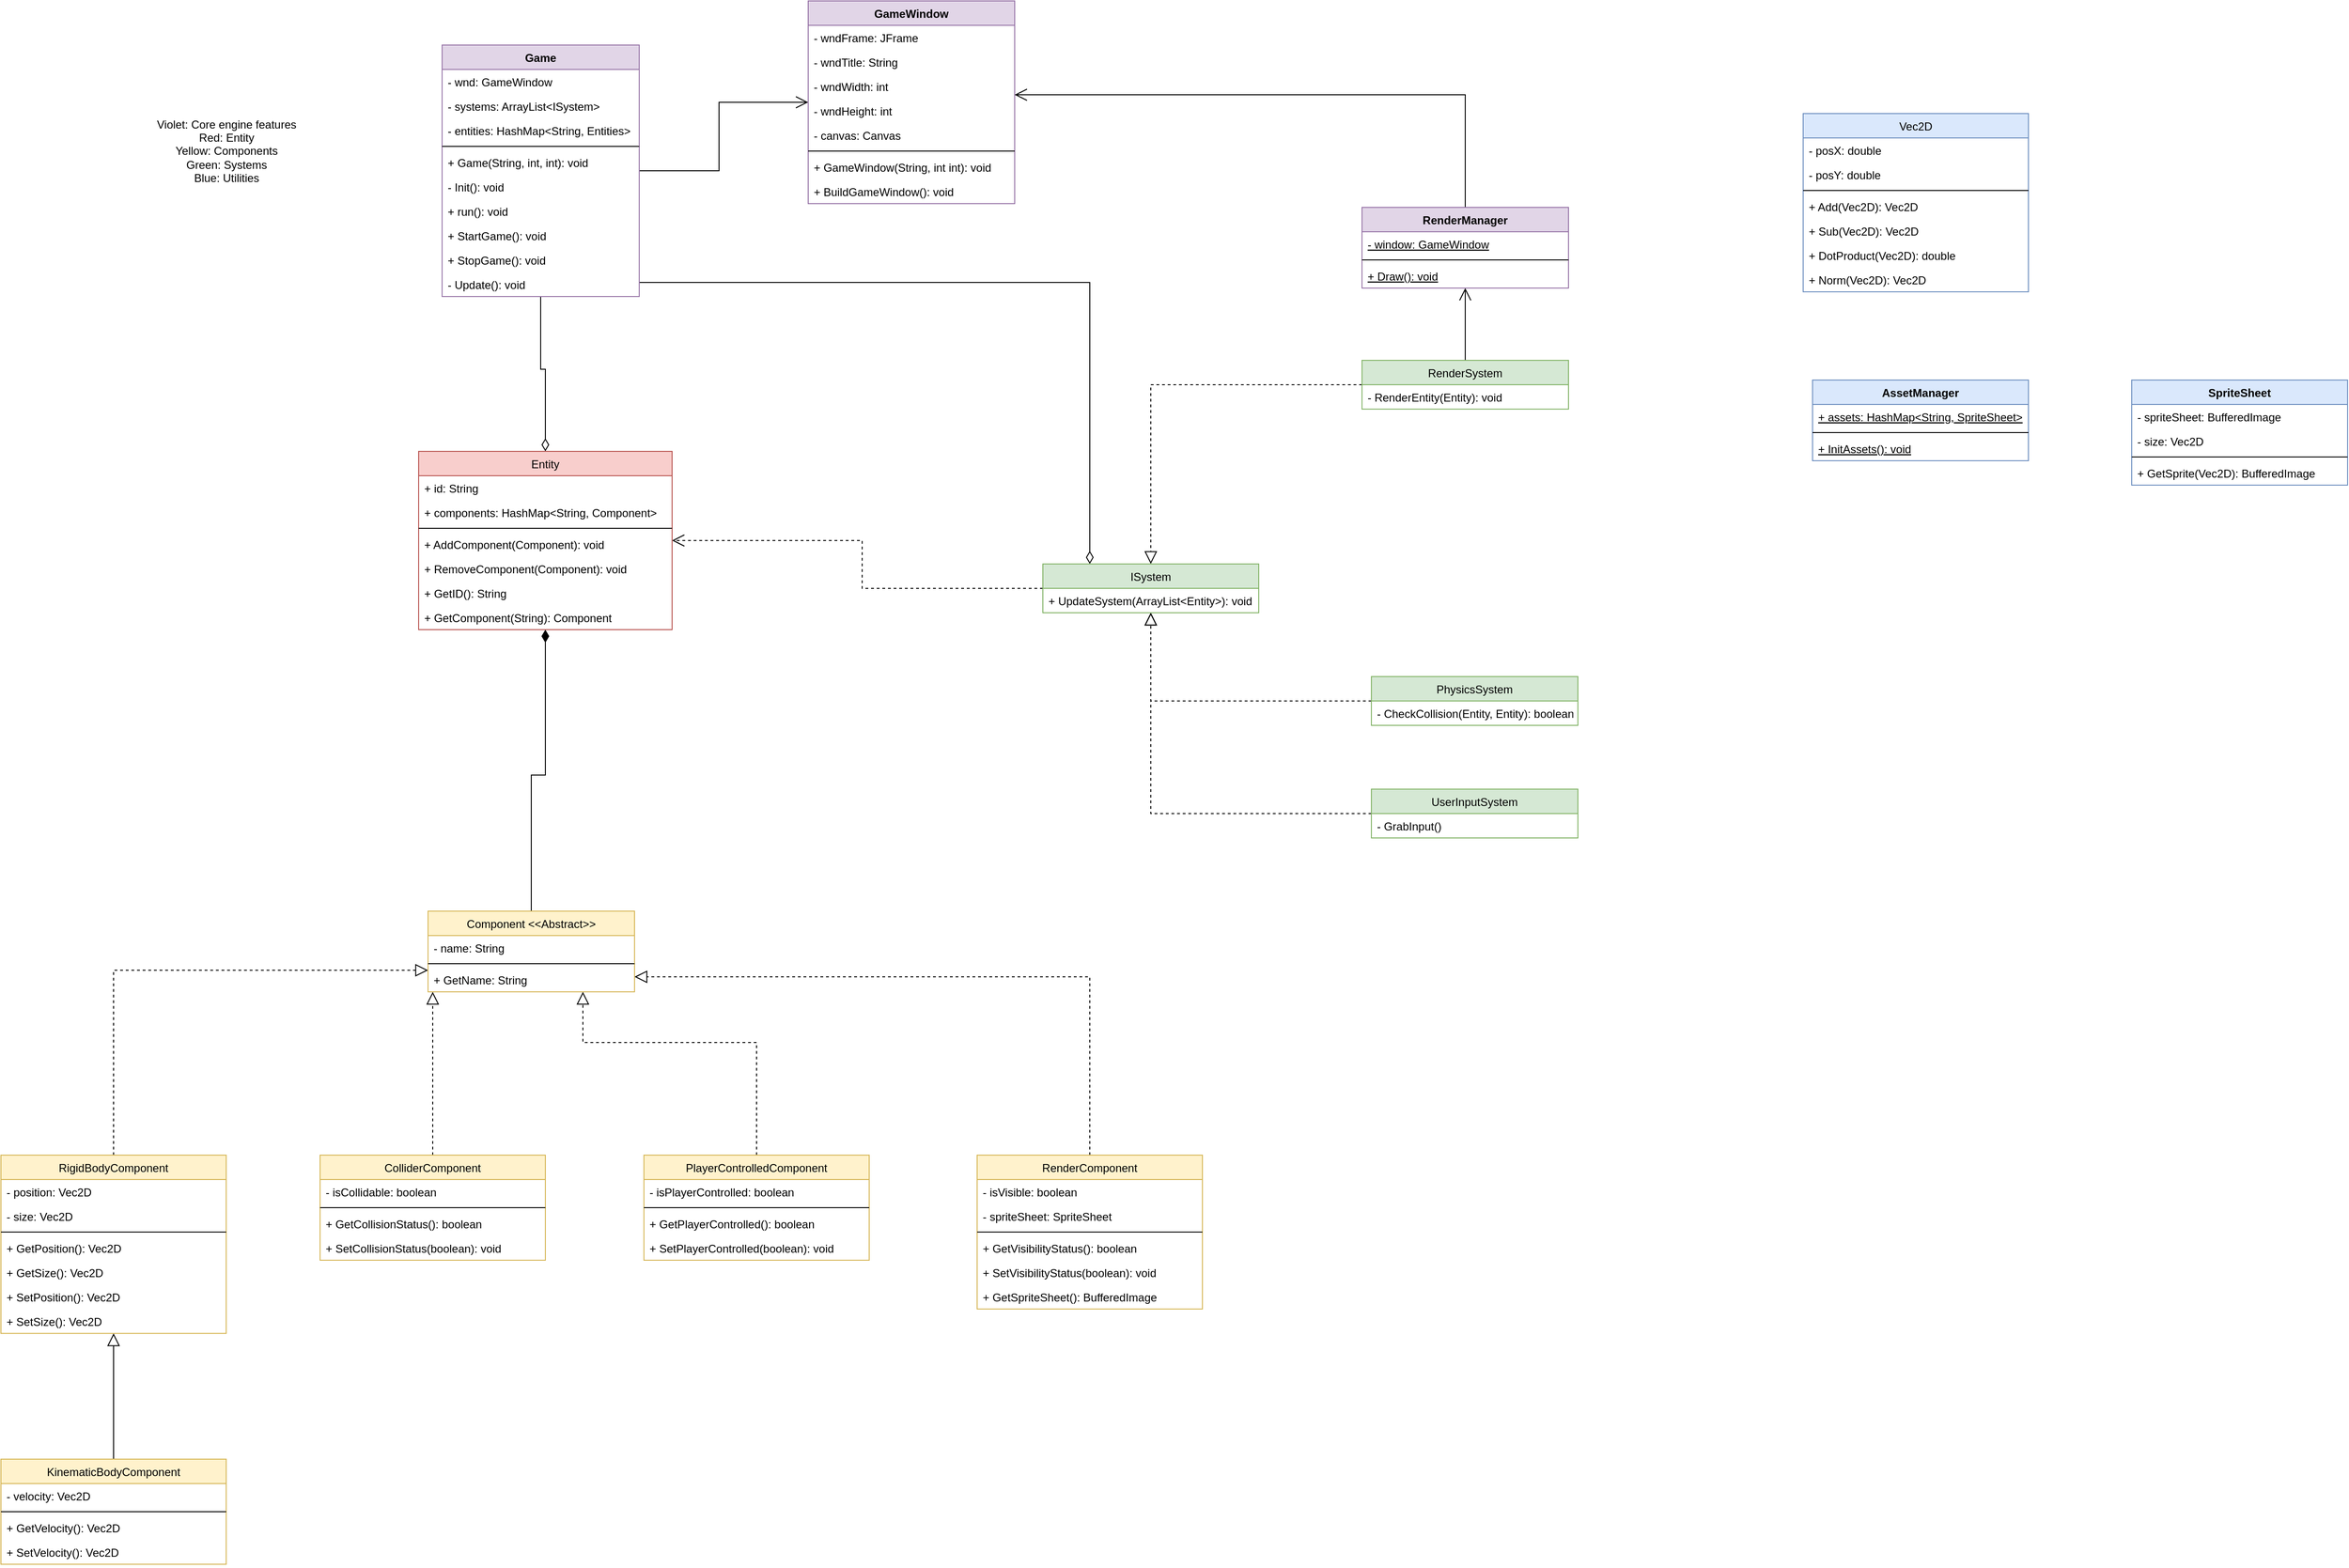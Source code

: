 <mxfile version="12.9.10" type="device"><diagram id="Itz4TSQ3YFfw3_4sLQN4" name="Page-1"><mxGraphModel dx="2035" dy="647" grid="1" gridSize="10" guides="1" tooltips="1" connect="1" arrows="1" fold="1" page="1" pageScale="1" pageWidth="850" pageHeight="1100" math="0" shadow="0"><root><mxCell id="0"/><mxCell id="1" parent="0"/><mxCell id="z13AJppP1nTu0gerqQno-36" style="edgeStyle=orthogonalEdgeStyle;rounded=0;orthogonalLoop=1;jettySize=auto;html=1;endArrow=open;endFill=0;endSize=11;" parent="1" source="z13AJppP1nTu0gerqQno-4" target="z13AJppP1nTu0gerqQno-8" edge="1"><mxGeometry relative="1" as="geometry"/></mxCell><mxCell id="z13AJppP1nTu0gerqQno-51" style="edgeStyle=orthogonalEdgeStyle;rounded=0;orthogonalLoop=1;jettySize=auto;html=1;endArrow=diamondThin;endFill=1;endSize=11;" parent="1" source="z13AJppP1nTu0gerqQno-47" target="z13AJppP1nTu0gerqQno-38" edge="1"><mxGeometry relative="1" as="geometry"><mxPoint x="710" y="760" as="targetPoint"/></mxGeometry></mxCell><mxCell id="z13AJppP1nTu0gerqQno-58" style="edgeStyle=orthogonalEdgeStyle;rounded=0;orthogonalLoop=1;jettySize=auto;html=1;dashed=1;endArrow=open;endFill=0;endSize=11;" parent="1" source="z13AJppP1nTu0gerqQno-42" target="z13AJppP1nTu0gerqQno-38" edge="1"><mxGeometry relative="1" as="geometry"/></mxCell><mxCell id="wofEB8bx046hVHouCtrW-28" style="edgeStyle=orthogonalEdgeStyle;rounded=0;orthogonalLoop=1;jettySize=auto;html=1;endArrow=diamondThin;endFill=0;endSize=11;" edge="1" parent="1" source="z13AJppP1nTu0gerqQno-4" target="z13AJppP1nTu0gerqQno-38"><mxGeometry relative="1" as="geometry"/></mxCell><mxCell id="wofEB8bx046hVHouCtrW-29" style="edgeStyle=orthogonalEdgeStyle;rounded=0;orthogonalLoop=1;jettySize=auto;html=1;endArrow=diamondThin;endFill=0;endSize=11;" edge="1" parent="1" source="z13AJppP1nTu0gerqQno-4" target="z13AJppP1nTu0gerqQno-42"><mxGeometry relative="1" as="geometry"><mxPoint x="630" y="270" as="sourcePoint"/><Array as="points"><mxPoint x="1070" y="340"/></Array></mxGeometry></mxCell><mxCell id="z13AJppP1nTu0gerqQno-4" value="Game" style="swimlane;fontStyle=1;align=center;verticalAlign=top;childLayout=stackLayout;horizontal=1;startSize=26;horizontalStack=0;resizeParent=1;resizeParentMax=0;resizeLast=0;collapsible=1;marginBottom=0;strokeColor=#9673a6;fillColor=#e1d5e7;" parent="1" vertex="1"><mxGeometry x="380" y="87" width="210" height="268" as="geometry"/></mxCell><mxCell id="z13AJppP1nTu0gerqQno-5" value="- wnd: GameWindow" style="text;strokeColor=none;fillColor=none;align=left;verticalAlign=top;spacingLeft=4;spacingRight=4;overflow=hidden;rotatable=0;points=[[0,0.5],[1,0.5]];portConstraint=eastwest;" parent="z13AJppP1nTu0gerqQno-4" vertex="1"><mxGeometry y="26" width="210" height="26" as="geometry"/></mxCell><mxCell id="wofEB8bx046hVHouCtrW-25" value="- systems: ArrayList&lt;ISystem&gt;" style="text;strokeColor=none;fillColor=none;align=left;verticalAlign=top;spacingLeft=4;spacingRight=4;overflow=hidden;rotatable=0;points=[[0,0.5],[1,0.5]];portConstraint=eastwest;" vertex="1" parent="z13AJppP1nTu0gerqQno-4"><mxGeometry y="52" width="210" height="26" as="geometry"/></mxCell><mxCell id="wofEB8bx046hVHouCtrW-27" value="- entities: HashMap&lt;String, Entities&gt;" style="text;strokeColor=none;fillColor=none;align=left;verticalAlign=top;spacingLeft=4;spacingRight=4;overflow=hidden;rotatable=0;points=[[0,0.5],[1,0.5]];portConstraint=eastwest;" vertex="1" parent="z13AJppP1nTu0gerqQno-4"><mxGeometry y="78" width="210" height="26" as="geometry"/></mxCell><mxCell id="z13AJppP1nTu0gerqQno-6" value="" style="line;strokeWidth=1;fillColor=none;align=left;verticalAlign=middle;spacingTop=-1;spacingLeft=3;spacingRight=3;rotatable=0;labelPosition=right;points=[];portConstraint=eastwest;" parent="z13AJppP1nTu0gerqQno-4" vertex="1"><mxGeometry y="104" width="210" height="8" as="geometry"/></mxCell><mxCell id="z13AJppP1nTu0gerqQno-7" value="+ Game(String, int, int): void" style="text;strokeColor=none;fillColor=none;align=left;verticalAlign=top;spacingLeft=4;spacingRight=4;overflow=hidden;rotatable=0;points=[[0,0.5],[1,0.5]];portConstraint=eastwest;" parent="z13AJppP1nTu0gerqQno-4" vertex="1"><mxGeometry y="112" width="210" height="26" as="geometry"/></mxCell><mxCell id="z13AJppP1nTu0gerqQno-18" value="- Init(): void" style="text;strokeColor=none;fillColor=none;align=left;verticalAlign=top;spacingLeft=4;spacingRight=4;overflow=hidden;rotatable=0;points=[[0,0.5],[1,0.5]];portConstraint=eastwest;" parent="z13AJppP1nTu0gerqQno-4" vertex="1"><mxGeometry y="138" width="210" height="26" as="geometry"/></mxCell><mxCell id="z13AJppP1nTu0gerqQno-19" value="+ run(): void" style="text;strokeColor=none;fillColor=none;align=left;verticalAlign=top;spacingLeft=4;spacingRight=4;overflow=hidden;rotatable=0;points=[[0,0.5],[1,0.5]];portConstraint=eastwest;" parent="z13AJppP1nTu0gerqQno-4" vertex="1"><mxGeometry y="164" width="210" height="26" as="geometry"/></mxCell><mxCell id="z13AJppP1nTu0gerqQno-20" value="+ StartGame(): void" style="text;strokeColor=none;fillColor=none;align=left;verticalAlign=top;spacingLeft=4;spacingRight=4;overflow=hidden;rotatable=0;points=[[0,0.5],[1,0.5]];portConstraint=eastwest;" parent="z13AJppP1nTu0gerqQno-4" vertex="1"><mxGeometry y="190" width="210" height="26" as="geometry"/></mxCell><mxCell id="z13AJppP1nTu0gerqQno-21" value="+ StopGame(): void&#10;" style="text;strokeColor=none;fillColor=none;align=left;verticalAlign=top;spacingLeft=4;spacingRight=4;overflow=hidden;rotatable=0;points=[[0,0.5],[1,0.5]];portConstraint=eastwest;" parent="z13AJppP1nTu0gerqQno-4" vertex="1"><mxGeometry y="216" width="210" height="26" as="geometry"/></mxCell><mxCell id="z13AJppP1nTu0gerqQno-23" value="- Update(): void" style="text;strokeColor=none;fillColor=none;align=left;verticalAlign=top;spacingLeft=4;spacingRight=4;overflow=hidden;rotatable=0;points=[[0,0.5],[1,0.5]];portConstraint=eastwest;" parent="z13AJppP1nTu0gerqQno-4" vertex="1"><mxGeometry y="242" width="210" height="26" as="geometry"/></mxCell><mxCell id="z13AJppP1nTu0gerqQno-8" value="GameWindow&#10;" style="swimlane;fontStyle=1;align=center;verticalAlign=top;childLayout=stackLayout;horizontal=1;startSize=26;horizontalStack=0;resizeParent=1;resizeParentMax=0;resizeLast=0;collapsible=1;marginBottom=0;strokeColor=#9673a6;fillColor=#e1d5e7;" parent="1" vertex="1"><mxGeometry x="770" y="40" width="220" height="216" as="geometry"/></mxCell><mxCell id="z13AJppP1nTu0gerqQno-9" value="- wndFrame: JFrame" style="text;strokeColor=none;fillColor=none;align=left;verticalAlign=top;spacingLeft=4;spacingRight=4;overflow=hidden;rotatable=0;points=[[0,0.5],[1,0.5]];portConstraint=eastwest;" parent="z13AJppP1nTu0gerqQno-8" vertex="1"><mxGeometry y="26" width="220" height="26" as="geometry"/></mxCell><mxCell id="z13AJppP1nTu0gerqQno-13" value="- wndTitle: String" style="text;strokeColor=none;fillColor=none;align=left;verticalAlign=top;spacingLeft=4;spacingRight=4;overflow=hidden;rotatable=0;points=[[0,0.5],[1,0.5]];portConstraint=eastwest;" parent="z13AJppP1nTu0gerqQno-8" vertex="1"><mxGeometry y="52" width="220" height="26" as="geometry"/></mxCell><mxCell id="z13AJppP1nTu0gerqQno-12" value="- wndWidth: int" style="text;strokeColor=none;fillColor=none;align=left;verticalAlign=top;spacingLeft=4;spacingRight=4;overflow=hidden;rotatable=0;points=[[0,0.5],[1,0.5]];portConstraint=eastwest;" parent="z13AJppP1nTu0gerqQno-8" vertex="1"><mxGeometry y="78" width="220" height="26" as="geometry"/></mxCell><mxCell id="z13AJppP1nTu0gerqQno-14" value="- wndHeight: int" style="text;strokeColor=none;fillColor=none;align=left;verticalAlign=top;spacingLeft=4;spacingRight=4;overflow=hidden;rotatable=0;points=[[0,0.5],[1,0.5]];portConstraint=eastwest;" parent="z13AJppP1nTu0gerqQno-8" vertex="1"><mxGeometry y="104" width="220" height="26" as="geometry"/></mxCell><mxCell id="z13AJppP1nTu0gerqQno-15" value="- canvas: Canvas" style="text;strokeColor=none;fillColor=none;align=left;verticalAlign=top;spacingLeft=4;spacingRight=4;overflow=hidden;rotatable=0;points=[[0,0.5],[1,0.5]];portConstraint=eastwest;" parent="z13AJppP1nTu0gerqQno-8" vertex="1"><mxGeometry y="130" width="220" height="26" as="geometry"/></mxCell><mxCell id="z13AJppP1nTu0gerqQno-10" value="" style="line;strokeWidth=1;fillColor=none;align=left;verticalAlign=middle;spacingTop=-1;spacingLeft=3;spacingRight=3;rotatable=0;labelPosition=right;points=[];portConstraint=eastwest;" parent="z13AJppP1nTu0gerqQno-8" vertex="1"><mxGeometry y="156" width="220" height="8" as="geometry"/></mxCell><mxCell id="z13AJppP1nTu0gerqQno-11" value="+ GameWindow(String, int int): void" style="text;strokeColor=none;fillColor=none;align=left;verticalAlign=top;spacingLeft=4;spacingRight=4;overflow=hidden;rotatable=0;points=[[0,0.5],[1,0.5]];portConstraint=eastwest;" parent="z13AJppP1nTu0gerqQno-8" vertex="1"><mxGeometry y="164" width="220" height="26" as="geometry"/></mxCell><mxCell id="z13AJppP1nTu0gerqQno-16" value="+ BuildGameWindow(): void" style="text;strokeColor=none;fillColor=none;align=left;verticalAlign=top;spacingLeft=4;spacingRight=4;overflow=hidden;rotatable=0;points=[[0,0.5],[1,0.5]];portConstraint=eastwest;" parent="z13AJppP1nTu0gerqQno-8" vertex="1"><mxGeometry y="190" width="220" height="26" as="geometry"/></mxCell><mxCell id="z13AJppP1nTu0gerqQno-69" style="edgeStyle=orthogonalEdgeStyle;rounded=0;orthogonalLoop=1;jettySize=auto;html=1;dashed=1;endArrow=block;endFill=0;endSize=11;" parent="1" source="z13AJppP1nTu0gerqQno-61" target="z13AJppP1nTu0gerqQno-47" edge="1"><mxGeometry relative="1" as="geometry"><mxPoint x="230" y="960" as="targetPoint"/><Array as="points"><mxPoint x="30" y="1073"/></Array></mxGeometry></mxCell><mxCell id="wofEB8bx046hVHouCtrW-44" style="edgeStyle=orthogonalEdgeStyle;rounded=0;orthogonalLoop=1;jettySize=auto;html=1;endArrow=open;endFill=0;endSize=11;" edge="1" parent="1" source="wofEB8bx046hVHouCtrW-8" target="wofEB8bx046hVHouCtrW-31"><mxGeometry relative="1" as="geometry"/></mxCell><mxCell id="z13AJppP1nTu0gerqQno-80" style="edgeStyle=orthogonalEdgeStyle;rounded=0;orthogonalLoop=1;jettySize=auto;html=1;endArrow=block;endFill=0;endSize=11;" parent="1" source="z13AJppP1nTu0gerqQno-73" target="z13AJppP1nTu0gerqQno-61" edge="1"><mxGeometry relative="1" as="geometry"/></mxCell><mxCell id="wofEB8bx046hVHouCtrW-11" style="edgeStyle=orthogonalEdgeStyle;rounded=0;orthogonalLoop=1;jettySize=auto;html=1;dashed=1;endArrow=block;endFill=0;endSize=11;" edge="1" parent="1" source="wofEB8bx046hVHouCtrW-2" target="z13AJppP1nTu0gerqQno-42"><mxGeometry relative="1" as="geometry"/></mxCell><mxCell id="wofEB8bx046hVHouCtrW-13" style="edgeStyle=orthogonalEdgeStyle;rounded=0;orthogonalLoop=1;jettySize=auto;html=1;dashed=1;endArrow=block;endFill=0;endSize=11;" edge="1" parent="1" source="wofEB8bx046hVHouCtrW-8" target="z13AJppP1nTu0gerqQno-42"><mxGeometry relative="1" as="geometry"/></mxCell><mxCell id="wofEB8bx046hVHouCtrW-17" style="edgeStyle=orthogonalEdgeStyle;rounded=0;orthogonalLoop=1;jettySize=auto;html=1;dashed=1;endArrow=block;endFill=0;endSize=11;" edge="1" parent="1" source="wofEB8bx046hVHouCtrW-14" target="z13AJppP1nTu0gerqQno-42"><mxGeometry relative="1" as="geometry"/></mxCell><mxCell id="z13AJppP1nTu0gerqQno-92" style="edgeStyle=orthogonalEdgeStyle;rounded=0;orthogonalLoop=1;jettySize=auto;html=1;endArrow=block;endFill=0;endSize=11;dashed=1;" parent="1" source="z13AJppP1nTu0gerqQno-82" target="z13AJppP1nTu0gerqQno-47" edge="1"><mxGeometry relative="1" as="geometry"><mxPoint x="475" y="1160" as="targetPoint"/><Array as="points"><mxPoint x="370" y="1130"/><mxPoint x="370" y="1130"/></Array></mxGeometry></mxCell><mxCell id="wofEB8bx046hVHouCtrW-23" style="edgeStyle=orthogonalEdgeStyle;rounded=0;orthogonalLoop=1;jettySize=auto;html=1;dashed=1;endArrow=block;endFill=0;endSize=11;" edge="1" parent="1" source="wofEB8bx046hVHouCtrW-18" target="z13AJppP1nTu0gerqQno-47"><mxGeometry relative="1" as="geometry"><Array as="points"><mxPoint x="715" y="1150"/><mxPoint x="530" y="1150"/></Array></mxGeometry></mxCell><mxCell id="z13AJppP1nTu0gerqQno-38" value="Entity" style="swimlane;fontStyle=0;childLayout=stackLayout;horizontal=1;startSize=26;fillColor=#f8cecc;horizontalStack=0;resizeParent=1;resizeParentMax=0;resizeLast=0;collapsible=1;marginBottom=0;strokeColor=#b85450;" parent="1" vertex="1"><mxGeometry x="355" y="520" width="270" height="190" as="geometry"/></mxCell><mxCell id="z13AJppP1nTu0gerqQno-39" value="+ id: String" style="text;strokeColor=none;fillColor=none;align=left;verticalAlign=top;spacingLeft=4;spacingRight=4;overflow=hidden;rotatable=0;points=[[0,0.5],[1,0.5]];portConstraint=eastwest;" parent="z13AJppP1nTu0gerqQno-38" vertex="1"><mxGeometry y="26" width="270" height="26" as="geometry"/></mxCell><mxCell id="z13AJppP1nTu0gerqQno-41" value="+ components: HashMap&lt;String, Component&gt;" style="text;strokeColor=none;fillColor=none;align=left;verticalAlign=top;spacingLeft=4;spacingRight=4;overflow=hidden;rotatable=0;points=[[0,0.5],[1,0.5]];portConstraint=eastwest;" parent="z13AJppP1nTu0gerqQno-38" vertex="1"><mxGeometry y="52" width="270" height="26" as="geometry"/></mxCell><mxCell id="z13AJppP1nTu0gerqQno-55" value="" style="line;strokeWidth=1;fillColor=none;align=left;verticalAlign=middle;spacingTop=-1;spacingLeft=3;spacingRight=3;rotatable=0;labelPosition=right;points=[];portConstraint=eastwest;" parent="z13AJppP1nTu0gerqQno-38" vertex="1"><mxGeometry y="78" width="270" height="8" as="geometry"/></mxCell><mxCell id="z13AJppP1nTu0gerqQno-56" value="+ AddComponent(Component): void" style="text;strokeColor=none;fillColor=none;align=left;verticalAlign=top;spacingLeft=4;spacingRight=4;overflow=hidden;rotatable=0;points=[[0,0.5],[1,0.5]];portConstraint=eastwest;" parent="z13AJppP1nTu0gerqQno-38" vertex="1"><mxGeometry y="86" width="270" height="26" as="geometry"/></mxCell><mxCell id="z13AJppP1nTu0gerqQno-57" value="+ RemoveComponent(Component): void" style="text;strokeColor=none;fillColor=none;align=left;verticalAlign=top;spacingLeft=4;spacingRight=4;overflow=hidden;rotatable=0;points=[[0,0.5],[1,0.5]];portConstraint=eastwest;" parent="z13AJppP1nTu0gerqQno-38" vertex="1"><mxGeometry y="112" width="270" height="26" as="geometry"/></mxCell><mxCell id="wofEB8bx046hVHouCtrW-24" value="+ GetID(): String" style="text;strokeColor=none;fillColor=none;align=left;verticalAlign=top;spacingLeft=4;spacingRight=4;overflow=hidden;rotatable=0;points=[[0,0.5],[1,0.5]];portConstraint=eastwest;" vertex="1" parent="z13AJppP1nTu0gerqQno-38"><mxGeometry y="138" width="270" height="26" as="geometry"/></mxCell><mxCell id="wofEB8bx046hVHouCtrW-63" value="+ GetComponent(String): Component" style="text;strokeColor=none;fillColor=none;align=left;verticalAlign=top;spacingLeft=4;spacingRight=4;overflow=hidden;rotatable=0;points=[[0,0.5],[1,0.5]];portConstraint=eastwest;" vertex="1" parent="z13AJppP1nTu0gerqQno-38"><mxGeometry y="164" width="270" height="26" as="geometry"/></mxCell><mxCell id="wofEB8bx046hVHouCtrW-52" style="edgeStyle=orthogonalEdgeStyle;rounded=0;orthogonalLoop=1;jettySize=auto;html=1;endArrow=block;endFill=0;endSize=11;dashed=1;" edge="1" parent="1" source="wofEB8bx046hVHouCtrW-45" target="z13AJppP1nTu0gerqQno-47"><mxGeometry relative="1" as="geometry"><Array as="points"><mxPoint x="1070" y="1080"/></Array></mxGeometry></mxCell><mxCell id="wofEB8bx046hVHouCtrW-8" value="RenderSystem" style="swimlane;fontStyle=0;childLayout=stackLayout;horizontal=1;startSize=26;fillColor=#d5e8d4;horizontalStack=0;resizeParent=1;resizeParentMax=0;resizeLast=0;collapsible=1;marginBottom=0;strokeColor=#82b366;" vertex="1" parent="1"><mxGeometry x="1360" y="423" width="220" height="52" as="geometry"/></mxCell><mxCell id="wofEB8bx046hVHouCtrW-9" value="- RenderEntity(Entity): void" style="text;strokeColor=none;fillColor=none;align=left;verticalAlign=top;spacingLeft=4;spacingRight=4;overflow=hidden;rotatable=0;points=[[0,0.5],[1,0.5]];portConstraint=eastwest;" vertex="1" parent="wofEB8bx046hVHouCtrW-8"><mxGeometry y="26" width="220" height="26" as="geometry"/></mxCell><mxCell id="wofEB8bx046hVHouCtrW-54" style="edgeStyle=orthogonalEdgeStyle;rounded=0;orthogonalLoop=1;jettySize=auto;html=1;endArrow=open;endFill=0;endSize=11;" edge="1" parent="1" source="wofEB8bx046hVHouCtrW-31" target="z13AJppP1nTu0gerqQno-8"><mxGeometry relative="1" as="geometry"><Array as="points"><mxPoint x="1470" y="140"/></Array></mxGeometry></mxCell><mxCell id="wofEB8bx046hVHouCtrW-31" value="RenderManager&#10;" style="swimlane;fontStyle=1;align=center;verticalAlign=top;childLayout=stackLayout;horizontal=1;startSize=26;horizontalStack=0;resizeParent=1;resizeParentMax=0;resizeLast=0;collapsible=1;marginBottom=0;strokeColor=#9673a6;fillColor=#e1d5e7;" vertex="1" parent="1"><mxGeometry x="1360" y="260" width="220" height="86" as="geometry"/></mxCell><mxCell id="wofEB8bx046hVHouCtrW-55" value="- window: GameWindow" style="text;strokeColor=none;fillColor=none;align=left;verticalAlign=top;spacingLeft=4;spacingRight=4;overflow=hidden;rotatable=0;points=[[0,0.5],[1,0.5]];portConstraint=eastwest;fontStyle=4" vertex="1" parent="wofEB8bx046hVHouCtrW-31"><mxGeometry y="26" width="220" height="26" as="geometry"/></mxCell><mxCell id="wofEB8bx046hVHouCtrW-56" value="" style="line;strokeWidth=1;fillColor=none;align=left;verticalAlign=middle;spacingTop=-1;spacingLeft=3;spacingRight=3;rotatable=0;labelPosition=right;points=[];portConstraint=eastwest;" vertex="1" parent="wofEB8bx046hVHouCtrW-31"><mxGeometry y="52" width="220" height="8" as="geometry"/></mxCell><mxCell id="wofEB8bx046hVHouCtrW-43" value="+ Draw(): void" style="text;strokeColor=none;fillColor=none;align=left;verticalAlign=top;spacingLeft=4;spacingRight=4;overflow=hidden;rotatable=0;points=[[0,0.5],[1,0.5]];portConstraint=eastwest;fontStyle=4" vertex="1" parent="wofEB8bx046hVHouCtrW-31"><mxGeometry y="60" width="220" height="26" as="geometry"/></mxCell><mxCell id="wofEB8bx046hVHouCtrW-35" value="Vec2D" style="swimlane;fontStyle=0;childLayout=stackLayout;horizontal=1;startSize=26;fillColor=#dae8fc;horizontalStack=0;resizeParent=1;resizeParentMax=0;resizeLast=0;collapsible=1;marginBottom=0;strokeColor=#6c8ebf;" vertex="1" parent="1"><mxGeometry x="1830" y="160" width="240" height="190" as="geometry"/></mxCell><mxCell id="wofEB8bx046hVHouCtrW-36" value="- posX: double" style="text;strokeColor=none;fillColor=none;align=left;verticalAlign=top;spacingLeft=4;spacingRight=4;overflow=hidden;rotatable=0;points=[[0,0.5],[1,0.5]];portConstraint=eastwest;" vertex="1" parent="wofEB8bx046hVHouCtrW-35"><mxGeometry y="26" width="240" height="26" as="geometry"/></mxCell><mxCell id="wofEB8bx046hVHouCtrW-37" value="- posY: double" style="text;strokeColor=none;fillColor=none;align=left;verticalAlign=top;spacingLeft=4;spacingRight=4;overflow=hidden;rotatable=0;points=[[0,0.5],[1,0.5]];portConstraint=eastwest;" vertex="1" parent="wofEB8bx046hVHouCtrW-35"><mxGeometry y="52" width="240" height="26" as="geometry"/></mxCell><mxCell id="wofEB8bx046hVHouCtrW-38" value="" style="line;strokeWidth=1;fillColor=none;align=left;verticalAlign=middle;spacingTop=-1;spacingLeft=3;spacingRight=3;rotatable=0;labelPosition=right;points=[];portConstraint=eastwest;" vertex="1" parent="wofEB8bx046hVHouCtrW-35"><mxGeometry y="78" width="240" height="8" as="geometry"/></mxCell><mxCell id="wofEB8bx046hVHouCtrW-39" value="+ Add(Vec2D): Vec2D" style="text;strokeColor=none;fillColor=none;align=left;verticalAlign=top;spacingLeft=4;spacingRight=4;overflow=hidden;rotatable=0;points=[[0,0.5],[1,0.5]];portConstraint=eastwest;" vertex="1" parent="wofEB8bx046hVHouCtrW-35"><mxGeometry y="86" width="240" height="26" as="geometry"/></mxCell><mxCell id="wofEB8bx046hVHouCtrW-40" value="+ Sub(Vec2D): Vec2D" style="text;strokeColor=none;fillColor=none;align=left;verticalAlign=top;spacingLeft=4;spacingRight=4;overflow=hidden;rotatable=0;points=[[0,0.5],[1,0.5]];portConstraint=eastwest;" vertex="1" parent="wofEB8bx046hVHouCtrW-35"><mxGeometry y="112" width="240" height="26" as="geometry"/></mxCell><mxCell id="wofEB8bx046hVHouCtrW-41" value="+ DotProduct(Vec2D): double" style="text;strokeColor=none;fillColor=none;align=left;verticalAlign=top;spacingLeft=4;spacingRight=4;overflow=hidden;rotatable=0;points=[[0,0.5],[1,0.5]];portConstraint=eastwest;" vertex="1" parent="wofEB8bx046hVHouCtrW-35"><mxGeometry y="138" width="240" height="26" as="geometry"/></mxCell><mxCell id="wofEB8bx046hVHouCtrW-42" value="+ Norm(Vec2D): Vec2D" style="text;strokeColor=none;fillColor=none;align=left;verticalAlign=top;spacingLeft=4;spacingRight=4;overflow=hidden;rotatable=0;points=[[0,0.5],[1,0.5]];portConstraint=eastwest;" vertex="1" parent="wofEB8bx046hVHouCtrW-35"><mxGeometry y="164" width="240" height="26" as="geometry"/></mxCell><mxCell id="z13AJppP1nTu0gerqQno-24" value="AssetManager" style="swimlane;fontStyle=1;align=center;verticalAlign=top;childLayout=stackLayout;horizontal=1;startSize=26;horizontalStack=0;resizeParent=1;resizeParentMax=0;resizeLast=0;collapsible=1;marginBottom=0;strokeColor=#6c8ebf;fillColor=#dae8fc;" parent="1" vertex="1"><mxGeometry x="1840" y="444" width="230" height="86" as="geometry"/></mxCell><mxCell id="z13AJppP1nTu0gerqQno-34" value="+ assets: HashMap&lt;String, SpriteSheet&gt;" style="text;strokeColor=none;fillColor=none;align=left;verticalAlign=top;spacingLeft=4;spacingRight=4;overflow=hidden;rotatable=0;points=[[0,0.5],[1,0.5]];portConstraint=eastwest;fontStyle=4" parent="z13AJppP1nTu0gerqQno-24" vertex="1"><mxGeometry y="26" width="230" height="26" as="geometry"/></mxCell><mxCell id="z13AJppP1nTu0gerqQno-30" value="" style="line;strokeWidth=1;fillColor=none;align=left;verticalAlign=middle;spacingTop=-1;spacingLeft=3;spacingRight=3;rotatable=0;labelPosition=right;points=[];portConstraint=eastwest;" parent="z13AJppP1nTu0gerqQno-24" vertex="1"><mxGeometry y="52" width="230" height="8" as="geometry"/></mxCell><mxCell id="z13AJppP1nTu0gerqQno-32" value="+ InitAssets(): void" style="text;strokeColor=none;fillColor=none;align=left;verticalAlign=top;spacingLeft=4;spacingRight=4;overflow=hidden;rotatable=0;points=[[0,0.5],[1,0.5]];portConstraint=eastwest;fontStyle=4" parent="z13AJppP1nTu0gerqQno-24" vertex="1"><mxGeometry y="60" width="230" height="26" as="geometry"/></mxCell><mxCell id="z13AJppP1nTu0gerqQno-47" value="Component &lt;&lt;Abstract&gt;&gt;" style="swimlane;fontStyle=0;childLayout=stackLayout;horizontal=1;startSize=26;fillColor=#fff2cc;horizontalStack=0;resizeParent=1;resizeParentMax=0;resizeLast=0;collapsible=1;marginBottom=0;strokeColor=#d6b656;" parent="1" vertex="1"><mxGeometry x="365" y="1010" width="220" height="86" as="geometry"/></mxCell><mxCell id="z13AJppP1nTu0gerqQno-70" value="- name: String" style="text;strokeColor=none;fillColor=none;align=left;verticalAlign=top;spacingLeft=4;spacingRight=4;overflow=hidden;rotatable=0;points=[[0,0.5],[1,0.5]];portConstraint=eastwest;" parent="z13AJppP1nTu0gerqQno-47" vertex="1"><mxGeometry y="26" width="220" height="26" as="geometry"/></mxCell><mxCell id="z13AJppP1nTu0gerqQno-72" value="" style="line;strokeWidth=1;fillColor=none;align=left;verticalAlign=middle;spacingTop=-1;spacingLeft=3;spacingRight=3;rotatable=0;labelPosition=right;points=[];portConstraint=eastwest;" parent="z13AJppP1nTu0gerqQno-47" vertex="1"><mxGeometry y="52" width="220" height="8" as="geometry"/></mxCell><mxCell id="z13AJppP1nTu0gerqQno-71" value="+ GetName: String" style="text;strokeColor=none;fillColor=none;align=left;verticalAlign=top;spacingLeft=4;spacingRight=4;overflow=hidden;rotatable=0;points=[[0,0.5],[1,0.5]];portConstraint=eastwest;" parent="z13AJppP1nTu0gerqQno-47" vertex="1"><mxGeometry y="60" width="220" height="26" as="geometry"/></mxCell><mxCell id="wofEB8bx046hVHouCtrW-58" value="SpriteSheet" style="swimlane;fontStyle=1;align=center;verticalAlign=top;childLayout=stackLayout;horizontal=1;startSize=26;horizontalStack=0;resizeParent=1;resizeParentMax=0;resizeLast=0;collapsible=1;marginBottom=0;strokeColor=#6c8ebf;fillColor=#dae8fc;" vertex="1" parent="1"><mxGeometry x="2180" y="444" width="230" height="112" as="geometry"/></mxCell><mxCell id="wofEB8bx046hVHouCtrW-59" value="- spriteSheet: BufferedImage&#10;" style="text;strokeColor=none;fillColor=none;align=left;verticalAlign=top;spacingLeft=4;spacingRight=4;overflow=hidden;rotatable=0;points=[[0,0.5],[1,0.5]];portConstraint=eastwest;fontStyle=0" vertex="1" parent="wofEB8bx046hVHouCtrW-58"><mxGeometry y="26" width="230" height="26" as="geometry"/></mxCell><mxCell id="wofEB8bx046hVHouCtrW-62" value="- size: Vec2D" style="text;strokeColor=none;fillColor=none;align=left;verticalAlign=top;spacingLeft=4;spacingRight=4;overflow=hidden;rotatable=0;points=[[0,0.5],[1,0.5]];portConstraint=eastwest;fontStyle=0" vertex="1" parent="wofEB8bx046hVHouCtrW-58"><mxGeometry y="52" width="230" height="26" as="geometry"/></mxCell><mxCell id="wofEB8bx046hVHouCtrW-60" value="" style="line;strokeWidth=1;fillColor=none;align=left;verticalAlign=middle;spacingTop=-1;spacingLeft=3;spacingRight=3;rotatable=0;labelPosition=right;points=[];portConstraint=eastwest;" vertex="1" parent="wofEB8bx046hVHouCtrW-58"><mxGeometry y="78" width="230" height="8" as="geometry"/></mxCell><mxCell id="wofEB8bx046hVHouCtrW-61" value="+ GetSprite(Vec2D): BufferedImage" style="text;strokeColor=none;fillColor=none;align=left;verticalAlign=top;spacingLeft=4;spacingRight=4;overflow=hidden;rotatable=0;points=[[0,0.5],[1,0.5]];portConstraint=eastwest;fontStyle=0" vertex="1" parent="wofEB8bx046hVHouCtrW-58"><mxGeometry y="86" width="230" height="26" as="geometry"/></mxCell><mxCell id="z13AJppP1nTu0gerqQno-61" value="RigidBodyComponent" style="swimlane;fontStyle=0;childLayout=stackLayout;horizontal=1;startSize=26;fillColor=#fff2cc;horizontalStack=0;resizeParent=1;resizeParentMax=0;resizeLast=0;collapsible=1;marginBottom=0;strokeColor=#d6b656;" parent="1" vertex="1"><mxGeometry x="-90" y="1270" width="240" height="190" as="geometry"/></mxCell><mxCell id="z13AJppP1nTu0gerqQno-67" value="- position: Vec2D" style="text;strokeColor=none;fillColor=none;align=left;verticalAlign=top;spacingLeft=4;spacingRight=4;overflow=hidden;rotatable=0;points=[[0,0.5],[1,0.5]];portConstraint=eastwest;" parent="z13AJppP1nTu0gerqQno-61" vertex="1"><mxGeometry y="26" width="240" height="26" as="geometry"/></mxCell><mxCell id="z13AJppP1nTu0gerqQno-68" value="- size: Vec2D" style="text;strokeColor=none;fillColor=none;align=left;verticalAlign=top;spacingLeft=4;spacingRight=4;overflow=hidden;rotatable=0;points=[[0,0.5],[1,0.5]];portConstraint=eastwest;" parent="z13AJppP1nTu0gerqQno-61" vertex="1"><mxGeometry y="52" width="240" height="26" as="geometry"/></mxCell><mxCell id="z13AJppP1nTu0gerqQno-64" value="" style="line;strokeWidth=1;fillColor=none;align=left;verticalAlign=middle;spacingTop=-1;spacingLeft=3;spacingRight=3;rotatable=0;labelPosition=right;points=[];portConstraint=eastwest;" parent="z13AJppP1nTu0gerqQno-61" vertex="1"><mxGeometry y="78" width="240" height="8" as="geometry"/></mxCell><mxCell id="z13AJppP1nTu0gerqQno-65" value="+ GetPosition(): Vec2D" style="text;strokeColor=none;fillColor=none;align=left;verticalAlign=top;spacingLeft=4;spacingRight=4;overflow=hidden;rotatable=0;points=[[0,0.5],[1,0.5]];portConstraint=eastwest;" parent="z13AJppP1nTu0gerqQno-61" vertex="1"><mxGeometry y="86" width="240" height="26" as="geometry"/></mxCell><mxCell id="z13AJppP1nTu0gerqQno-81" value="+ GetSize(): Vec2D" style="text;strokeColor=none;fillColor=none;align=left;verticalAlign=top;spacingLeft=4;spacingRight=4;overflow=hidden;rotatable=0;points=[[0,0.5],[1,0.5]];portConstraint=eastwest;" parent="z13AJppP1nTu0gerqQno-61" vertex="1"><mxGeometry y="112" width="240" height="26" as="geometry"/></mxCell><mxCell id="z13AJppP1nTu0gerqQno-89" value="+ SetPosition(): Vec2D" style="text;strokeColor=none;fillColor=none;align=left;verticalAlign=top;spacingLeft=4;spacingRight=4;overflow=hidden;rotatable=0;points=[[0,0.5],[1,0.5]];portConstraint=eastwest;" parent="z13AJppP1nTu0gerqQno-61" vertex="1"><mxGeometry y="138" width="240" height="26" as="geometry"/></mxCell><mxCell id="z13AJppP1nTu0gerqQno-90" value="+ SetSize(): Vec2D" style="text;strokeColor=none;fillColor=none;align=left;verticalAlign=top;spacingLeft=4;spacingRight=4;overflow=hidden;rotatable=0;points=[[0,0.5],[1,0.5]];portConstraint=eastwest;" parent="z13AJppP1nTu0gerqQno-61" vertex="1"><mxGeometry y="164" width="240" height="26" as="geometry"/></mxCell><mxCell id="z13AJppP1nTu0gerqQno-73" value="KinematicBodyComponent" style="swimlane;fontStyle=0;childLayout=stackLayout;horizontal=1;startSize=26;fillColor=#fff2cc;horizontalStack=0;resizeParent=1;resizeParentMax=0;resizeLast=0;collapsible=1;marginBottom=0;strokeColor=#d6b656;" parent="1" vertex="1"><mxGeometry x="-90" y="1594" width="240" height="112" as="geometry"/></mxCell><mxCell id="z13AJppP1nTu0gerqQno-77" value="- velocity: Vec2D" style="text;strokeColor=none;fillColor=none;align=left;verticalAlign=top;spacingLeft=4;spacingRight=4;overflow=hidden;rotatable=0;points=[[0,0.5],[1,0.5]];portConstraint=eastwest;" parent="z13AJppP1nTu0gerqQno-73" vertex="1"><mxGeometry y="26" width="240" height="26" as="geometry"/></mxCell><mxCell id="z13AJppP1nTu0gerqQno-78" value="" style="line;strokeWidth=1;fillColor=none;align=left;verticalAlign=middle;spacingTop=-1;spacingLeft=3;spacingRight=3;rotatable=0;labelPosition=right;points=[];portConstraint=eastwest;" parent="z13AJppP1nTu0gerqQno-73" vertex="1"><mxGeometry y="52" width="240" height="8" as="geometry"/></mxCell><mxCell id="z13AJppP1nTu0gerqQno-79" value="+ GetVelocity(): Vec2D" style="text;strokeColor=none;fillColor=none;align=left;verticalAlign=top;spacingLeft=4;spacingRight=4;overflow=hidden;rotatable=0;points=[[0,0.5],[1,0.5]];portConstraint=eastwest;" parent="z13AJppP1nTu0gerqQno-73" vertex="1"><mxGeometry y="60" width="240" height="26" as="geometry"/></mxCell><mxCell id="z13AJppP1nTu0gerqQno-91" value="+ SetVelocity(): Vec2D" style="text;strokeColor=none;fillColor=none;align=left;verticalAlign=top;spacingLeft=4;spacingRight=4;overflow=hidden;rotatable=0;points=[[0,0.5],[1,0.5]];portConstraint=eastwest;" parent="z13AJppP1nTu0gerqQno-73" vertex="1"><mxGeometry y="86" width="240" height="26" as="geometry"/></mxCell><mxCell id="z13AJppP1nTu0gerqQno-82" value="ColliderComponent" style="swimlane;fontStyle=0;childLayout=stackLayout;horizontal=1;startSize=26;fillColor=#fff2cc;horizontalStack=0;resizeParent=1;resizeParentMax=0;resizeLast=0;collapsible=1;marginBottom=0;strokeColor=#d6b656;" parent="1" vertex="1"><mxGeometry x="250" y="1270" width="240" height="112" as="geometry"/></mxCell><mxCell id="z13AJppP1nTu0gerqQno-84" value="- isCollidable: boolean" style="text;strokeColor=none;fillColor=none;align=left;verticalAlign=top;spacingLeft=4;spacingRight=4;overflow=hidden;rotatable=0;points=[[0,0.5],[1,0.5]];portConstraint=eastwest;" parent="z13AJppP1nTu0gerqQno-82" vertex="1"><mxGeometry y="26" width="240" height="26" as="geometry"/></mxCell><mxCell id="z13AJppP1nTu0gerqQno-85" value="" style="line;strokeWidth=1;fillColor=none;align=left;verticalAlign=middle;spacingTop=-1;spacingLeft=3;spacingRight=3;rotatable=0;labelPosition=right;points=[];portConstraint=eastwest;" parent="z13AJppP1nTu0gerqQno-82" vertex="1"><mxGeometry y="52" width="240" height="8" as="geometry"/></mxCell><mxCell id="z13AJppP1nTu0gerqQno-87" value="+ GetCollisionStatus(): boolean" style="text;strokeColor=none;fillColor=none;align=left;verticalAlign=top;spacingLeft=4;spacingRight=4;overflow=hidden;rotatable=0;points=[[0,0.5],[1,0.5]];portConstraint=eastwest;" parent="z13AJppP1nTu0gerqQno-82" vertex="1"><mxGeometry y="60" width="240" height="26" as="geometry"/></mxCell><mxCell id="z13AJppP1nTu0gerqQno-88" value="+ SetCollisionStatus(boolean): void" style="text;strokeColor=none;fillColor=none;align=left;verticalAlign=top;spacingLeft=4;spacingRight=4;overflow=hidden;rotatable=0;points=[[0,0.5],[1,0.5]];portConstraint=eastwest;" parent="z13AJppP1nTu0gerqQno-82" vertex="1"><mxGeometry y="86" width="240" height="26" as="geometry"/></mxCell><mxCell id="wofEB8bx046hVHouCtrW-18" value="PlayerControlledComponent" style="swimlane;fontStyle=0;childLayout=stackLayout;horizontal=1;startSize=26;fillColor=#fff2cc;horizontalStack=0;resizeParent=1;resizeParentMax=0;resizeLast=0;collapsible=1;marginBottom=0;strokeColor=#d6b656;" vertex="1" parent="1"><mxGeometry x="595" y="1270" width="240" height="112" as="geometry"/></mxCell><mxCell id="wofEB8bx046hVHouCtrW-19" value="- isPlayerControlled: boolean" style="text;strokeColor=none;fillColor=none;align=left;verticalAlign=top;spacingLeft=4;spacingRight=4;overflow=hidden;rotatable=0;points=[[0,0.5],[1,0.5]];portConstraint=eastwest;" vertex="1" parent="wofEB8bx046hVHouCtrW-18"><mxGeometry y="26" width="240" height="26" as="geometry"/></mxCell><mxCell id="wofEB8bx046hVHouCtrW-20" value="" style="line;strokeWidth=1;fillColor=none;align=left;verticalAlign=middle;spacingTop=-1;spacingLeft=3;spacingRight=3;rotatable=0;labelPosition=right;points=[];portConstraint=eastwest;" vertex="1" parent="wofEB8bx046hVHouCtrW-18"><mxGeometry y="52" width="240" height="8" as="geometry"/></mxCell><mxCell id="wofEB8bx046hVHouCtrW-21" value="+ GetPlayerControlled(): boolean" style="text;strokeColor=none;fillColor=none;align=left;verticalAlign=top;spacingLeft=4;spacingRight=4;overflow=hidden;rotatable=0;points=[[0,0.5],[1,0.5]];portConstraint=eastwest;" vertex="1" parent="wofEB8bx046hVHouCtrW-18"><mxGeometry y="60" width="240" height="26" as="geometry"/></mxCell><mxCell id="wofEB8bx046hVHouCtrW-22" value="+ SetPlayerControlled(boolean): void" style="text;strokeColor=none;fillColor=none;align=left;verticalAlign=top;spacingLeft=4;spacingRight=4;overflow=hidden;rotatable=0;points=[[0,0.5],[1,0.5]];portConstraint=eastwest;" vertex="1" parent="wofEB8bx046hVHouCtrW-18"><mxGeometry y="86" width="240" height="26" as="geometry"/></mxCell><mxCell id="wofEB8bx046hVHouCtrW-45" value="RenderComponent" style="swimlane;fontStyle=0;childLayout=stackLayout;horizontal=1;startSize=26;fillColor=#fff2cc;horizontalStack=0;resizeParent=1;resizeParentMax=0;resizeLast=0;collapsible=1;marginBottom=0;strokeColor=#d6b656;" vertex="1" parent="1"><mxGeometry x="950" y="1270" width="240" height="164" as="geometry"/></mxCell><mxCell id="wofEB8bx046hVHouCtrW-46" value="- isVisible: boolean" style="text;strokeColor=none;fillColor=none;align=left;verticalAlign=top;spacingLeft=4;spacingRight=4;overflow=hidden;rotatable=0;points=[[0,0.5],[1,0.5]];portConstraint=eastwest;" vertex="1" parent="wofEB8bx046hVHouCtrW-45"><mxGeometry y="26" width="240" height="26" as="geometry"/></mxCell><mxCell id="wofEB8bx046hVHouCtrW-50" value="- spriteSheet: SpriteSheet&#10;" style="text;strokeColor=none;fillColor=none;align=left;verticalAlign=top;spacingLeft=4;spacingRight=4;overflow=hidden;rotatable=0;points=[[0,0.5],[1,0.5]];portConstraint=eastwest;" vertex="1" parent="wofEB8bx046hVHouCtrW-45"><mxGeometry y="52" width="240" height="26" as="geometry"/></mxCell><mxCell id="wofEB8bx046hVHouCtrW-47" value="" style="line;strokeWidth=1;fillColor=none;align=left;verticalAlign=middle;spacingTop=-1;spacingLeft=3;spacingRight=3;rotatable=0;labelPosition=right;points=[];portConstraint=eastwest;" vertex="1" parent="wofEB8bx046hVHouCtrW-45"><mxGeometry y="78" width="240" height="8" as="geometry"/></mxCell><mxCell id="wofEB8bx046hVHouCtrW-48" value="+ GetVisibilityStatus(): boolean" style="text;strokeColor=none;fillColor=none;align=left;verticalAlign=top;spacingLeft=4;spacingRight=4;overflow=hidden;rotatable=0;points=[[0,0.5],[1,0.5]];portConstraint=eastwest;" vertex="1" parent="wofEB8bx046hVHouCtrW-45"><mxGeometry y="86" width="240" height="26" as="geometry"/></mxCell><mxCell id="wofEB8bx046hVHouCtrW-49" value="+ SetVisibilityStatus(boolean): void" style="text;strokeColor=none;fillColor=none;align=left;verticalAlign=top;spacingLeft=4;spacingRight=4;overflow=hidden;rotatable=0;points=[[0,0.5],[1,0.5]];portConstraint=eastwest;" vertex="1" parent="wofEB8bx046hVHouCtrW-45"><mxGeometry y="112" width="240" height="26" as="geometry"/></mxCell><mxCell id="wofEB8bx046hVHouCtrW-51" value="+ GetSpriteSheet(): BufferedImage" style="text;strokeColor=none;fillColor=none;align=left;verticalAlign=top;spacingLeft=4;spacingRight=4;overflow=hidden;rotatable=0;points=[[0,0.5],[1,0.5]];portConstraint=eastwest;" vertex="1" parent="wofEB8bx046hVHouCtrW-45"><mxGeometry y="138" width="240" height="26" as="geometry"/></mxCell><mxCell id="z13AJppP1nTu0gerqQno-42" value="ISystem" style="swimlane;fontStyle=0;childLayout=stackLayout;horizontal=1;startSize=26;fillColor=#d5e8d4;horizontalStack=0;resizeParent=1;resizeParentMax=0;resizeLast=0;collapsible=1;marginBottom=0;strokeColor=#82b366;" parent="1" vertex="1"><mxGeometry x="1020" y="640" width="230" height="52" as="geometry"/></mxCell><mxCell id="z13AJppP1nTu0gerqQno-44" value="+ UpdateSystem(ArrayList&lt;Entity&gt;): void" style="text;strokeColor=none;fillColor=none;align=left;verticalAlign=top;spacingLeft=4;spacingRight=4;overflow=hidden;rotatable=0;points=[[0,0.5],[1,0.5]];portConstraint=eastwest;" parent="z13AJppP1nTu0gerqQno-42" vertex="1"><mxGeometry y="26" width="230" height="26" as="geometry"/></mxCell><mxCell id="wofEB8bx046hVHouCtrW-14" value="UserInputSystem" style="swimlane;fontStyle=0;childLayout=stackLayout;horizontal=1;startSize=26;fillColor=#d5e8d4;horizontalStack=0;resizeParent=1;resizeParentMax=0;resizeLast=0;collapsible=1;marginBottom=0;strokeColor=#82b366;" vertex="1" parent="1"><mxGeometry x="1370" y="880" width="220" height="52" as="geometry"/></mxCell><mxCell id="wofEB8bx046hVHouCtrW-15" value="- GrabInput()" style="text;strokeColor=none;fillColor=none;align=left;verticalAlign=top;spacingLeft=4;spacingRight=4;overflow=hidden;rotatable=0;points=[[0,0.5],[1,0.5]];portConstraint=eastwest;" vertex="1" parent="wofEB8bx046hVHouCtrW-14"><mxGeometry y="26" width="220" height="26" as="geometry"/></mxCell><mxCell id="wofEB8bx046hVHouCtrW-2" value="PhysicsSystem" style="swimlane;fontStyle=0;childLayout=stackLayout;horizontal=1;startSize=26;fillColor=#d5e8d4;horizontalStack=0;resizeParent=1;resizeParentMax=0;resizeLast=0;collapsible=1;marginBottom=0;strokeColor=#82b366;" vertex="1" parent="1"><mxGeometry x="1370" y="760" width="220" height="52" as="geometry"/></mxCell><mxCell id="wofEB8bx046hVHouCtrW-3" value="- CheckCollision(Entity, Entity): boolean" style="text;strokeColor=none;fillColor=none;align=left;verticalAlign=top;spacingLeft=4;spacingRight=4;overflow=hidden;rotatable=0;points=[[0,0.5],[1,0.5]];portConstraint=eastwest;" vertex="1" parent="wofEB8bx046hVHouCtrW-2"><mxGeometry y="26" width="220" height="26" as="geometry"/></mxCell><mxCell id="wofEB8bx046hVHouCtrW-57" value="Violet: Core engine features&lt;br&gt;Red: Entity&lt;br&gt;Yellow: Components&lt;br&gt;Green: Systems&lt;br&gt;Blue: Utilities" style="text;html=1;align=center;verticalAlign=middle;resizable=0;points=[];autosize=1;" vertex="1" parent="1"><mxGeometry x="70" y="160" width="160" height="80" as="geometry"/></mxCell></root></mxGraphModel></diagram></mxfile>